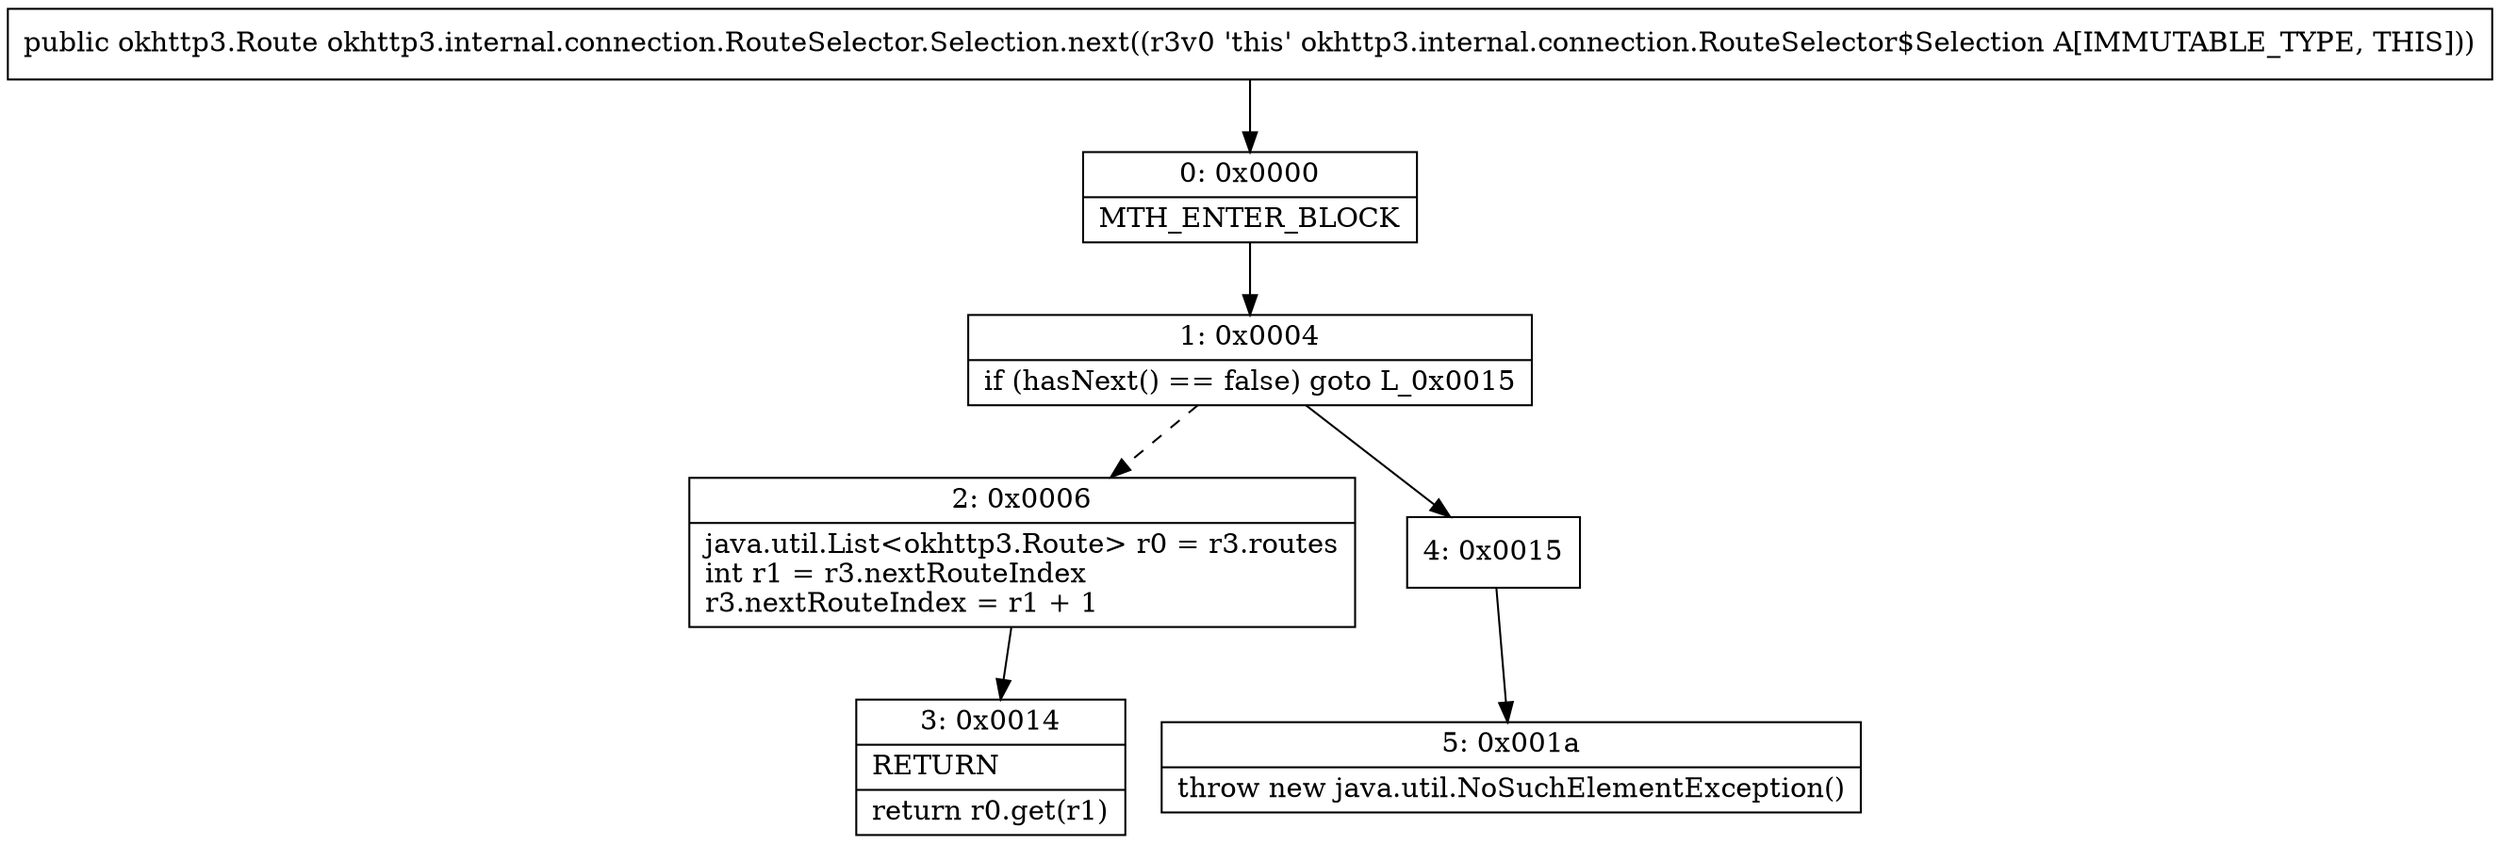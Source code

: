 digraph "CFG forokhttp3.internal.connection.RouteSelector.Selection.next()Lokhttp3\/Route;" {
Node_0 [shape=record,label="{0\:\ 0x0000|MTH_ENTER_BLOCK\l}"];
Node_1 [shape=record,label="{1\:\ 0x0004|if (hasNext() == false) goto L_0x0015\l}"];
Node_2 [shape=record,label="{2\:\ 0x0006|java.util.List\<okhttp3.Route\> r0 = r3.routes\lint r1 = r3.nextRouteIndex\lr3.nextRouteIndex = r1 + 1\l}"];
Node_3 [shape=record,label="{3\:\ 0x0014|RETURN\l|return r0.get(r1)\l}"];
Node_4 [shape=record,label="{4\:\ 0x0015}"];
Node_5 [shape=record,label="{5\:\ 0x001a|throw new java.util.NoSuchElementException()\l}"];
MethodNode[shape=record,label="{public okhttp3.Route okhttp3.internal.connection.RouteSelector.Selection.next((r3v0 'this' okhttp3.internal.connection.RouteSelector$Selection A[IMMUTABLE_TYPE, THIS])) }"];
MethodNode -> Node_0;
Node_0 -> Node_1;
Node_1 -> Node_2[style=dashed];
Node_1 -> Node_4;
Node_2 -> Node_3;
Node_4 -> Node_5;
}

